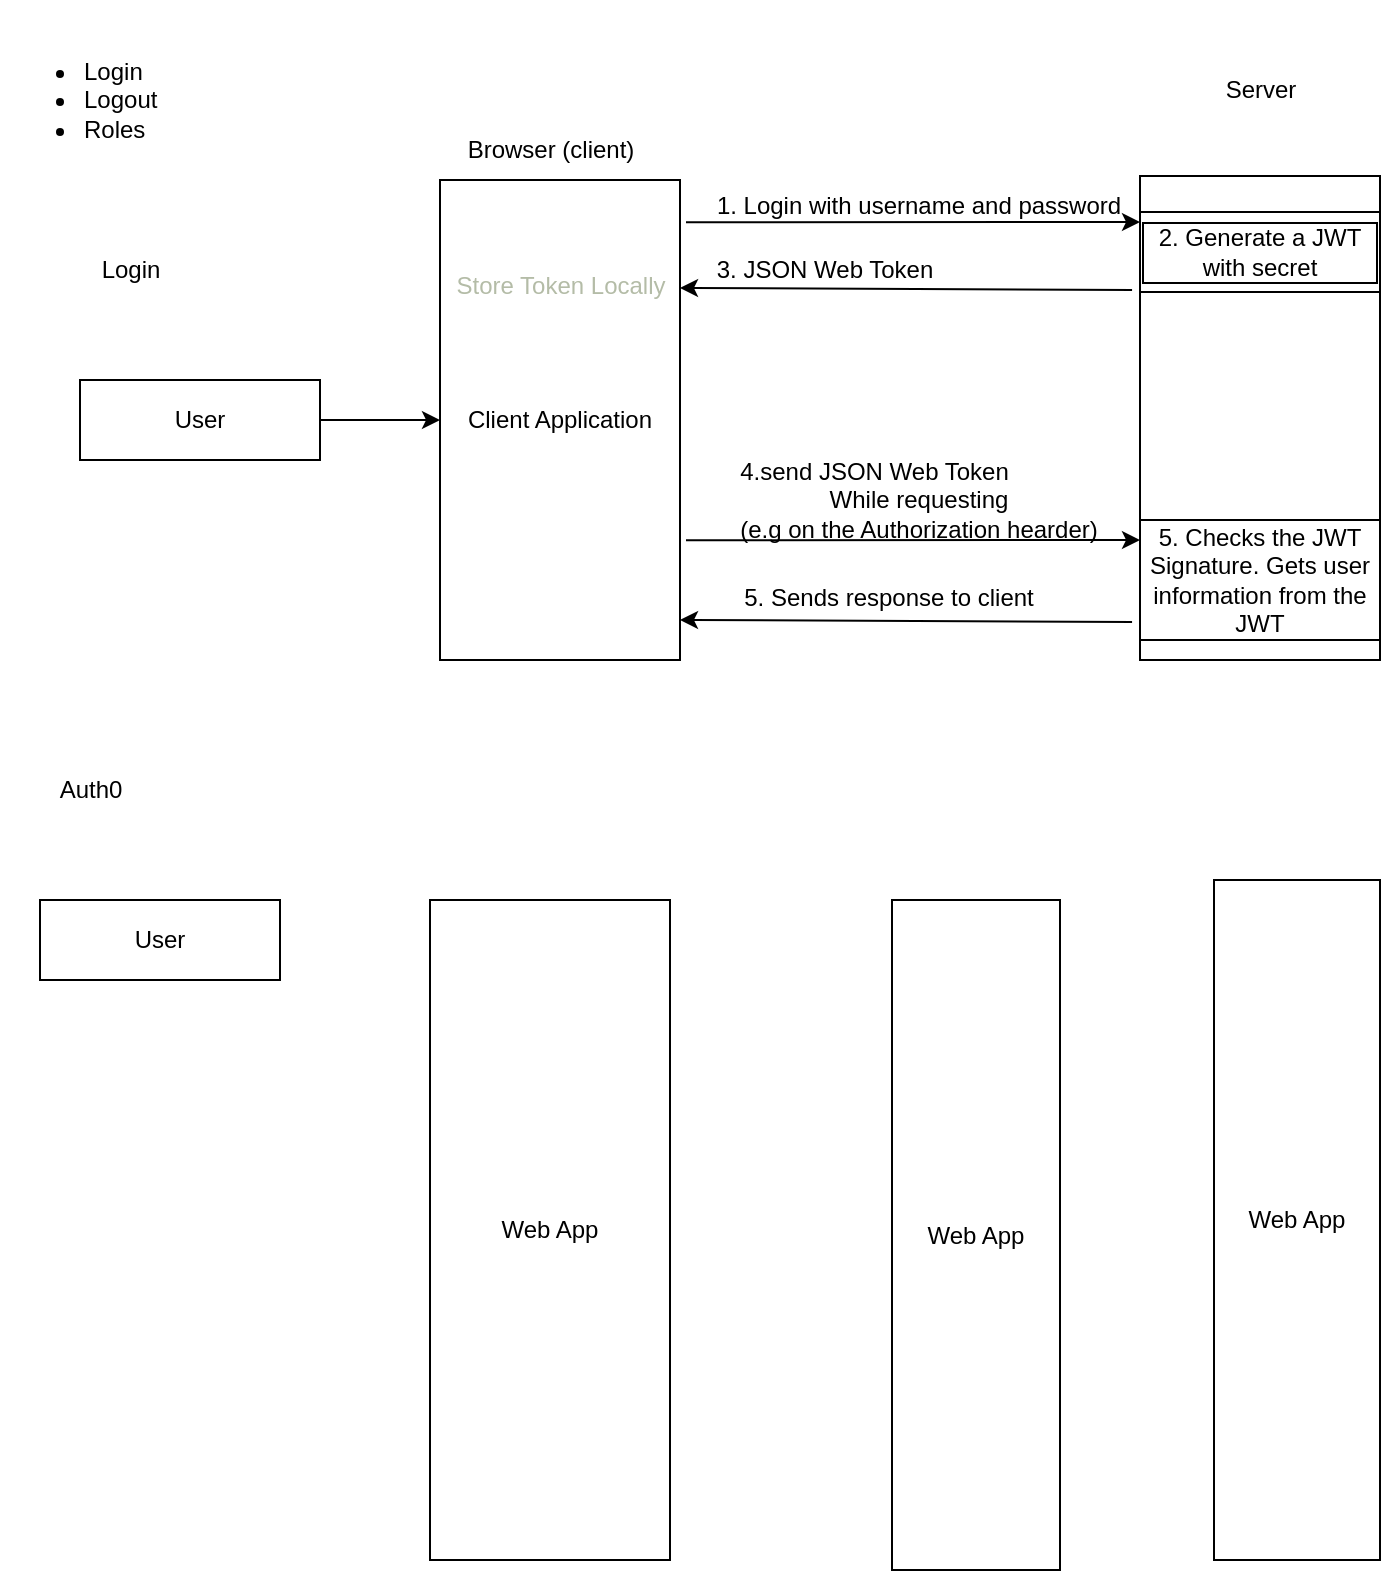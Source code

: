 <mxfile>
    <diagram id="VtEtqV98UW0aGBi-0yoT" name="Page-1">
        <mxGraphModel dx="296" dy="1599" grid="1" gridSize="10" guides="1" tooltips="1" connect="1" arrows="1" fold="1" page="1" pageScale="1" pageWidth="827" pageHeight="1169" math="0" shadow="0">
            <root>
                <mxCell id="0"/>
                <mxCell id="1" parent="0"/>
                <mxCell id="4" value="" style="edgeStyle=none;html=1;" edge="1" parent="1" source="2" target="3">
                    <mxGeometry relative="1" as="geometry"/>
                </mxCell>
                <mxCell id="2" value="User" style="whiteSpace=wrap;html=1;" vertex="1" parent="1">
                    <mxGeometry x="60" y="170" width="120" height="40" as="geometry"/>
                </mxCell>
                <mxCell id="3" value="Client Application" style="whiteSpace=wrap;html=1;" vertex="1" parent="1">
                    <mxGeometry x="240" y="70" width="120" height="240" as="geometry"/>
                </mxCell>
                <mxCell id="5" value="Login" style="text;html=1;align=center;verticalAlign=middle;resizable=0;points=[];autosize=1;strokeColor=none;fillColor=none;" vertex="1" parent="1">
                    <mxGeometry x="60" y="100" width="50" height="30" as="geometry"/>
                </mxCell>
                <mxCell id="6" value="Auth0" style="text;html=1;align=center;verticalAlign=middle;resizable=0;points=[];autosize=1;strokeColor=none;fillColor=none;" vertex="1" parent="1">
                    <mxGeometry x="40" y="360" width="50" height="30" as="geometry"/>
                </mxCell>
                <mxCell id="10" value="" style="endArrow=classic;html=1;exitX=1.025;exitY=0.088;exitDx=0;exitDy=0;exitPerimeter=0;" edge="1" parent="1" source="3">
                    <mxGeometry width="50" height="50" relative="1" as="geometry">
                        <mxPoint x="430" y="270" as="sourcePoint"/>
                        <mxPoint x="590" y="91" as="targetPoint"/>
                    </mxGeometry>
                </mxCell>
                <mxCell id="11" value="" style="endArrow=classic;html=1;entryX=1;entryY=0.25;entryDx=0;entryDy=0;exitX=-0.033;exitY=0.827;exitDx=0;exitDy=0;exitPerimeter=0;" edge="1" parent="1">
                    <mxGeometry width="50" height="50" relative="1" as="geometry">
                        <mxPoint x="586.04" y="124.97" as="sourcePoint"/>
                        <mxPoint x="360" y="124" as="targetPoint"/>
                    </mxGeometry>
                </mxCell>
                <mxCell id="12" value="1. Login with username and password" style="text;html=1;align=center;verticalAlign=middle;resizable=0;points=[];autosize=1;strokeColor=none;fillColor=none;" vertex="1" parent="1">
                    <mxGeometry x="364" y="68" width="230" height="30" as="geometry"/>
                </mxCell>
                <mxCell id="13" value="" style="whiteSpace=wrap;html=1;" vertex="1" parent="1">
                    <mxGeometry x="590" y="68" width="120" height="242" as="geometry"/>
                </mxCell>
                <mxCell id="14" value="&lt;ul&gt;&lt;li&gt;Login&lt;/li&gt;&lt;li&gt;Logout&lt;/li&gt;&lt;li&gt;Roles&lt;/li&gt;&lt;/ul&gt;" style="text;html=1;align=left;verticalAlign=middle;resizable=0;points=[];autosize=1;strokeColor=none;fillColor=none;" vertex="1" parent="1">
                    <mxGeometry x="20" y="-20" width="100" height="100" as="geometry"/>
                </mxCell>
                <mxCell id="15" value="3. JSON Web Token" style="text;html=1;align=center;verticalAlign=middle;resizable=0;points=[];autosize=1;strokeColor=none;fillColor=none;" vertex="1" parent="1">
                    <mxGeometry x="367" y="100" width="130" height="30" as="geometry"/>
                </mxCell>
                <mxCell id="16" value="Store Token Locally" style="text;html=1;align=center;verticalAlign=middle;resizable=0;points=[];autosize=1;strokeColor=none;fillColor=none;fontColor=#B4BCA7;" vertex="1" parent="1">
                    <mxGeometry x="235" y="108" width="130" height="30" as="geometry"/>
                </mxCell>
                <mxCell id="18" value="" style="endArrow=classic;html=1;exitX=1.025;exitY=0.088;exitDx=0;exitDy=0;exitPerimeter=0;" edge="1" parent="1">
                    <mxGeometry width="50" height="50" relative="1" as="geometry">
                        <mxPoint x="363" y="250.12" as="sourcePoint"/>
                        <mxPoint x="590" y="250" as="targetPoint"/>
                    </mxGeometry>
                </mxCell>
                <mxCell id="19" value="" style="endArrow=classic;html=1;entryX=1;entryY=0.25;entryDx=0;entryDy=0;exitX=-0.033;exitY=0.827;exitDx=0;exitDy=0;exitPerimeter=0;" edge="1" parent="1">
                    <mxGeometry width="50" height="50" relative="1" as="geometry">
                        <mxPoint x="586.04" y="290.97" as="sourcePoint"/>
                        <mxPoint x="360" y="290" as="targetPoint"/>
                    </mxGeometry>
                </mxCell>
                <mxCell id="20" value="&lt;div style=&quot;text-align: left;&quot;&gt;&lt;span style=&quot;background-color: initial;&quot;&gt;4.send JSON Web Token&lt;/span&gt;&lt;/div&gt;While requesting &lt;br&gt;(e.g on the Authorization hearder)" style="text;html=1;align=center;verticalAlign=middle;resizable=0;points=[];autosize=1;strokeColor=none;fillColor=none;" vertex="1" parent="1">
                    <mxGeometry x="379" y="200" width="200" height="60" as="geometry"/>
                </mxCell>
                <mxCell id="21" value="5. Sends response to client" style="text;html=1;align=center;verticalAlign=middle;resizable=0;points=[];autosize=1;strokeColor=none;fillColor=none;" vertex="1" parent="1">
                    <mxGeometry x="379" y="264" width="170" height="30" as="geometry"/>
                </mxCell>
                <mxCell id="23" value="Server" style="text;html=1;align=center;verticalAlign=middle;resizable=0;points=[];autosize=1;strokeColor=none;fillColor=none;" vertex="1" parent="1">
                    <mxGeometry x="620" y="10" width="60" height="30" as="geometry"/>
                </mxCell>
                <mxCell id="24" value="Browser (client)" style="text;html=1;align=center;verticalAlign=middle;resizable=0;points=[];autosize=1;strokeColor=none;fillColor=none;" vertex="1" parent="1">
                    <mxGeometry x="240" y="40" width="110" height="30" as="geometry"/>
                </mxCell>
                <mxCell id="25" value="2. Generate a JWT with secret" style="whiteSpace=wrap;html=1;labelBorderColor=#000000;" vertex="1" parent="1">
                    <mxGeometry x="590" y="86" width="120" height="40" as="geometry"/>
                </mxCell>
                <mxCell id="26" value="5. Checks the JWT Signature. Gets user information from the JWT" style="whiteSpace=wrap;html=1;labelBorderColor=none;fontColor=default;" vertex="1" parent="1">
                    <mxGeometry x="590" y="240" width="120" height="60" as="geometry"/>
                </mxCell>
                <mxCell id="29" value="User" style="whiteSpace=wrap;html=1;" vertex="1" parent="1">
                    <mxGeometry x="40" y="430" width="120" height="40" as="geometry"/>
                </mxCell>
                <mxCell id="30" value="Web App" style="whiteSpace=wrap;html=1;" vertex="1" parent="1">
                    <mxGeometry x="235" y="430" width="120" height="330" as="geometry"/>
                </mxCell>
                <mxCell id="31" value="Web App" style="whiteSpace=wrap;html=1;" vertex="1" parent="1">
                    <mxGeometry x="466" y="430" width="84" height="335" as="geometry"/>
                </mxCell>
                <mxCell id="32" value="Web App" style="whiteSpace=wrap;html=1;" vertex="1" parent="1">
                    <mxGeometry x="627" y="420" width="83" height="340" as="geometry"/>
                </mxCell>
            </root>
        </mxGraphModel>
    </diagram>
</mxfile>